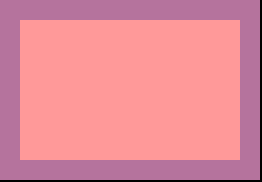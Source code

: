 <mxfile version="12.9.3" type="device"><diagram id="PjmnfbN81EXaewheNvQX" name="Render"><mxGraphModel dx="423" dy="324" grid="1" gridSize="10" guides="1" tooltips="1" connect="1" arrows="1" fold="1" page="1" pageScale="1" pageWidth="1100" pageHeight="850" background="#000000" math="0" shadow="0"><root><mxCell id="0"/><mxCell id="1" parent="0"/><mxCell id="_bdZwN73qdbW2WKde5jn-3" value="" style="rounded=0;whiteSpace=wrap;html=1;strokeColor=#B5739D;fillColor=#FF9999;fontColor=#FFFFFF;strokeWidth=10;" vertex="1" parent="1"><mxGeometry x="160" y="120" width="120" height="80" as="geometry"/></mxCell></root></mxGraphModel></diagram></mxfile>